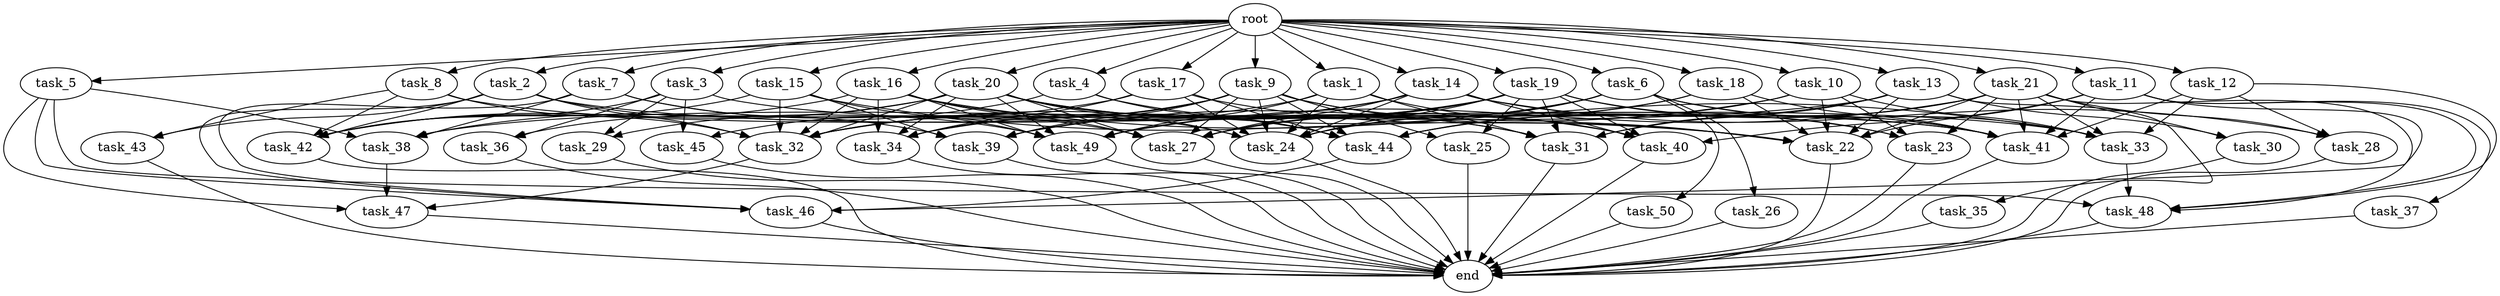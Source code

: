 digraph G {
  root [size="0.000000e+00"];
  task_1 [size="1.158330e+09"];
  task_2 [size="3.782262e+09"];
  task_3 [size="8.064747e+09"];
  task_4 [size="8.572719e+09"];
  task_5 [size="7.572323e+09"];
  task_6 [size="9.126274e+09"];
  task_7 [size="5.601350e+09"];
  task_8 [size="2.966829e+09"];
  task_9 [size="3.323153e+09"];
  task_10 [size="3.723525e+09"];
  task_11 [size="4.088210e+09"];
  task_12 [size="3.153713e+09"];
  task_13 [size="3.026936e+08"];
  task_14 [size="1.123333e+08"];
  task_15 [size="7.350997e+09"];
  task_16 [size="6.656276e+09"];
  task_17 [size="9.817792e+09"];
  task_18 [size="8.497942e+07"];
  task_19 [size="9.640233e+09"];
  task_20 [size="1.565239e+09"];
  task_21 [size="9.462716e+09"];
  task_22 [size="3.621429e+08"];
  task_23 [size="3.985378e+09"];
  task_24 [size="4.927627e+09"];
  task_25 [size="7.978637e+09"];
  task_26 [size="2.893648e+09"];
  task_27 [size="1.267947e+09"];
  task_28 [size="1.910327e+09"];
  task_29 [size="9.283934e+09"];
  task_30 [size="5.867204e+09"];
  task_31 [size="8.373873e+09"];
  task_32 [size="9.673190e+09"];
  task_33 [size="5.462081e+09"];
  task_34 [size="4.340755e+09"];
  task_35 [size="1.734175e+09"];
  task_36 [size="9.336736e+09"];
  task_37 [size="5.613602e+09"];
  task_38 [size="5.967420e+09"];
  task_39 [size="8.742686e+09"];
  task_40 [size="2.465845e+09"];
  task_41 [size="4.309425e+09"];
  task_42 [size="3.508833e+08"];
  task_43 [size="6.481923e+09"];
  task_44 [size="3.347927e+09"];
  task_45 [size="3.459039e+09"];
  task_46 [size="3.662679e+09"];
  task_47 [size="4.826203e+09"];
  task_48 [size="7.613882e+09"];
  task_49 [size="5.874203e+09"];
  task_50 [size="7.553141e+09"];
  end [size="0.000000e+00"];

  root -> task_1 [size="1.000000e-12"];
  root -> task_2 [size="1.000000e-12"];
  root -> task_3 [size="1.000000e-12"];
  root -> task_4 [size="1.000000e-12"];
  root -> task_5 [size="1.000000e-12"];
  root -> task_6 [size="1.000000e-12"];
  root -> task_7 [size="1.000000e-12"];
  root -> task_8 [size="1.000000e-12"];
  root -> task_9 [size="1.000000e-12"];
  root -> task_10 [size="1.000000e-12"];
  root -> task_11 [size="1.000000e-12"];
  root -> task_12 [size="1.000000e-12"];
  root -> task_13 [size="1.000000e-12"];
  root -> task_14 [size="1.000000e-12"];
  root -> task_15 [size="1.000000e-12"];
  root -> task_16 [size="1.000000e-12"];
  root -> task_17 [size="1.000000e-12"];
  root -> task_18 [size="1.000000e-12"];
  root -> task_19 [size="1.000000e-12"];
  root -> task_20 [size="1.000000e-12"];
  root -> task_21 [size="1.000000e-12"];
  task_1 -> task_22 [size="4.023810e+06"];
  task_1 -> task_24 [size="5.475141e+07"];
  task_1 -> task_31 [size="1.395646e+08"];
  task_1 -> task_32 [size="1.074799e+08"];
  task_1 -> task_49 [size="7.342753e+07"];
  task_2 -> task_32 [size="1.074799e+08"];
  task_2 -> task_33 [size="9.103469e+07"];
  task_2 -> task_39 [size="1.748537e+08"];
  task_2 -> task_42 [size="5.848054e+06"];
  task_2 -> task_43 [size="3.240962e+08"];
  task_2 -> task_46 [size="7.325357e+07"];
  task_3 -> task_29 [size="4.641967e+08"];
  task_3 -> task_36 [size="4.668368e+08"];
  task_3 -> task_41 [size="5.386781e+07"];
  task_3 -> task_42 [size="5.848054e+06"];
  task_3 -> task_45 [size="1.729519e+08"];
  task_4 -> task_31 [size="1.395646e+08"];
  task_4 -> task_38 [size="1.491855e+08"];
  task_4 -> task_44 [size="4.782753e+07"];
  task_5 -> task_38 [size="1.491855e+08"];
  task_5 -> task_46 [size="7.325357e+07"];
  task_5 -> task_47 [size="1.608734e+08"];
  task_5 -> task_48 [size="1.522776e+08"];
  task_6 -> task_24 [size="5.475141e+07"];
  task_6 -> task_26 [size="2.893648e+08"];
  task_6 -> task_32 [size="1.074799e+08"];
  task_6 -> task_33 [size="9.103469e+07"];
  task_6 -> task_41 [size="5.386781e+07"];
  task_6 -> task_49 [size="7.342753e+07"];
  task_6 -> task_50 [size="7.553141e+08"];
  task_7 -> task_27 [size="1.811353e+07"];
  task_7 -> task_38 [size="1.491855e+08"];
  task_7 -> task_46 [size="7.325357e+07"];
  task_7 -> task_49 [size="7.342753e+07"];
  task_8 -> task_32 [size="1.074799e+08"];
  task_8 -> task_41 [size="5.386781e+07"];
  task_8 -> task_42 [size="5.848054e+06"];
  task_8 -> task_43 [size="3.240962e+08"];
  task_9 -> task_22 [size="4.023810e+06"];
  task_9 -> task_24 [size="5.475141e+07"];
  task_9 -> task_25 [size="3.989318e+08"];
  task_9 -> task_27 [size="1.811353e+07"];
  task_9 -> task_32 [size="1.074799e+08"];
  task_9 -> task_34 [size="8.681510e+07"];
  task_9 -> task_39 [size="1.748537e+08"];
  task_9 -> task_40 [size="4.931690e+07"];
  task_9 -> task_44 [size="4.782753e+07"];
  task_9 -> task_45 [size="1.729519e+08"];
  task_10 -> task_22 [size="4.023810e+06"];
  task_10 -> task_23 [size="9.963446e+07"];
  task_10 -> task_33 [size="9.103469e+07"];
  task_10 -> task_39 [size="1.748537e+08"];
  task_10 -> task_44 [size="4.782753e+07"];
  task_11 -> task_22 [size="4.023810e+06"];
  task_11 -> task_37 [size="5.613602e+08"];
  task_11 -> task_40 [size="4.931690e+07"];
  task_11 -> task_41 [size="5.386781e+07"];
  task_11 -> task_46 [size="7.325357e+07"];
  task_11 -> task_48 [size="1.522776e+08"];
  task_12 -> task_28 [size="6.367756e+07"];
  task_12 -> task_33 [size="9.103469e+07"];
  task_12 -> task_41 [size="5.386781e+07"];
  task_12 -> task_48 [size="1.522776e+08"];
  task_13 -> task_22 [size="4.023810e+06"];
  task_13 -> task_30 [size="2.933602e+08"];
  task_13 -> task_31 [size="1.395646e+08"];
  task_13 -> task_35 [size="1.734175e+08"];
  task_13 -> task_38 [size="1.491855e+08"];
  task_13 -> task_44 [size="4.782753e+07"];
  task_14 -> task_23 [size="9.963446e+07"];
  task_14 -> task_24 [size="5.475141e+07"];
  task_14 -> task_27 [size="1.811353e+07"];
  task_14 -> task_28 [size="6.367756e+07"];
  task_14 -> task_32 [size="1.074799e+08"];
  task_14 -> task_39 [size="1.748537e+08"];
  task_14 -> task_40 [size="4.931690e+07"];
  task_15 -> task_22 [size="4.023810e+06"];
  task_15 -> task_32 [size="1.074799e+08"];
  task_15 -> task_39 [size="1.748537e+08"];
  task_15 -> task_42 [size="5.848054e+06"];
  task_15 -> task_49 [size="7.342753e+07"];
  task_16 -> task_24 [size="5.475141e+07"];
  task_16 -> task_27 [size="1.811353e+07"];
  task_16 -> task_32 [size="1.074799e+08"];
  task_16 -> task_33 [size="9.103469e+07"];
  task_16 -> task_34 [size="8.681510e+07"];
  task_16 -> task_42 [size="5.848054e+06"];
  task_16 -> task_49 [size="7.342753e+07"];
  task_17 -> task_22 [size="4.023810e+06"];
  task_17 -> task_24 [size="5.475141e+07"];
  task_17 -> task_29 [size="4.641967e+08"];
  task_17 -> task_34 [size="8.681510e+07"];
  task_17 -> task_44 [size="4.782753e+07"];
  task_18 -> task_22 [size="4.023810e+06"];
  task_18 -> task_24 [size="5.475141e+07"];
  task_18 -> task_27 [size="1.811353e+07"];
  task_18 -> task_41 [size="5.386781e+07"];
  task_19 -> task_23 [size="9.963446e+07"];
  task_19 -> task_24 [size="5.475141e+07"];
  task_19 -> task_25 [size="3.989318e+08"];
  task_19 -> task_27 [size="1.811353e+07"];
  task_19 -> task_31 [size="1.395646e+08"];
  task_19 -> task_34 [size="8.681510e+07"];
  task_19 -> task_40 [size="4.931690e+07"];
  task_19 -> task_41 [size="5.386781e+07"];
  task_19 -> task_49 [size="7.342753e+07"];
  task_20 -> task_24 [size="5.475141e+07"];
  task_20 -> task_27 [size="1.811353e+07"];
  task_20 -> task_31 [size="1.395646e+08"];
  task_20 -> task_32 [size="1.074799e+08"];
  task_20 -> task_34 [size="8.681510e+07"];
  task_20 -> task_36 [size="4.668368e+08"];
  task_20 -> task_40 [size="4.931690e+07"];
  task_20 -> task_42 [size="5.848054e+06"];
  task_20 -> task_44 [size="4.782753e+07"];
  task_20 -> task_49 [size="7.342753e+07"];
  task_21 -> task_22 [size="4.023810e+06"];
  task_21 -> task_23 [size="9.963446e+07"];
  task_21 -> task_28 [size="6.367756e+07"];
  task_21 -> task_30 [size="2.933602e+08"];
  task_21 -> task_31 [size="1.395646e+08"];
  task_21 -> task_33 [size="9.103469e+07"];
  task_21 -> task_41 [size="5.386781e+07"];
  task_21 -> task_44 [size="4.782753e+07"];
  task_21 -> task_48 [size="1.522776e+08"];
  task_21 -> task_49 [size="7.342753e+07"];
  task_22 -> end [size="1.000000e-12"];
  task_23 -> end [size="1.000000e-12"];
  task_24 -> end [size="1.000000e-12"];
  task_25 -> end [size="1.000000e-12"];
  task_26 -> end [size="1.000000e-12"];
  task_27 -> end [size="1.000000e-12"];
  task_28 -> end [size="1.000000e-12"];
  task_29 -> end [size="1.000000e-12"];
  task_30 -> end [size="1.000000e-12"];
  task_31 -> end [size="1.000000e-12"];
  task_32 -> task_47 [size="1.608734e+08"];
  task_33 -> task_48 [size="1.522776e+08"];
  task_34 -> end [size="1.000000e-12"];
  task_35 -> end [size="1.000000e-12"];
  task_36 -> end [size="1.000000e-12"];
  task_37 -> end [size="1.000000e-12"];
  task_38 -> task_47 [size="1.608734e+08"];
  task_39 -> end [size="1.000000e-12"];
  task_40 -> end [size="1.000000e-12"];
  task_41 -> end [size="1.000000e-12"];
  task_42 -> end [size="1.000000e-12"];
  task_43 -> end [size="1.000000e-12"];
  task_44 -> task_46 [size="7.325357e+07"];
  task_45 -> end [size="1.000000e-12"];
  task_46 -> end [size="1.000000e-12"];
  task_47 -> end [size="1.000000e-12"];
  task_48 -> end [size="1.000000e-12"];
  task_49 -> end [size="1.000000e-12"];
  task_50 -> end [size="1.000000e-12"];
}
